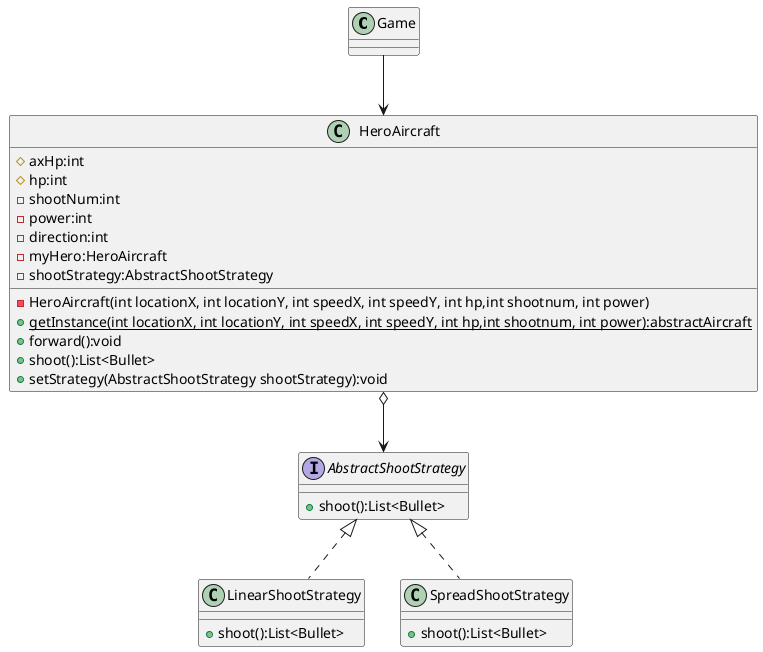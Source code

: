 @startuml
'https://plantuml.com/class-diagram

class Game{
}
class HeroAircraft {
    # axHp:int
    # hp:int
    - shootNum:int
    - power:int
    - direction:int
    - myHero:HeroAircraft
    - shootStrategy:AbstractShootStrategy
    ' - HeroAircraft(int locationX, int locationY, int speedX, int speedY, int hp)
    - HeroAircraft(int locationX, int locationY, int speedX, int speedY, int hp,int shootnum, int power)
    ' + getInstance(int locationX, int locationY, int speedX, int speedY, int hp):AbstractAircraft
    + {static} getInstance(int locationX, int locationY, int speedX, int speedY, int hp,int shootnum, int power):abstractAircraft
    + forward():void
    + shoot():List<Bullet>
    + setStrategy(AbstractShootStrategy shootStrategy):void
}
Game-->HeroAircraft
Interface AbstractShootStrategy {
    + shoot():List<Bullet>
}
HeroAircraft o--> AbstractShootStrategy

class LinearShootStrategy implements AbstractShootStrategy {
    + shoot():List<Bullet>
}
class SpreadShootStrategy implements AbstractShootStrategy {
    + shoot():List<Bullet>
}


@enduml